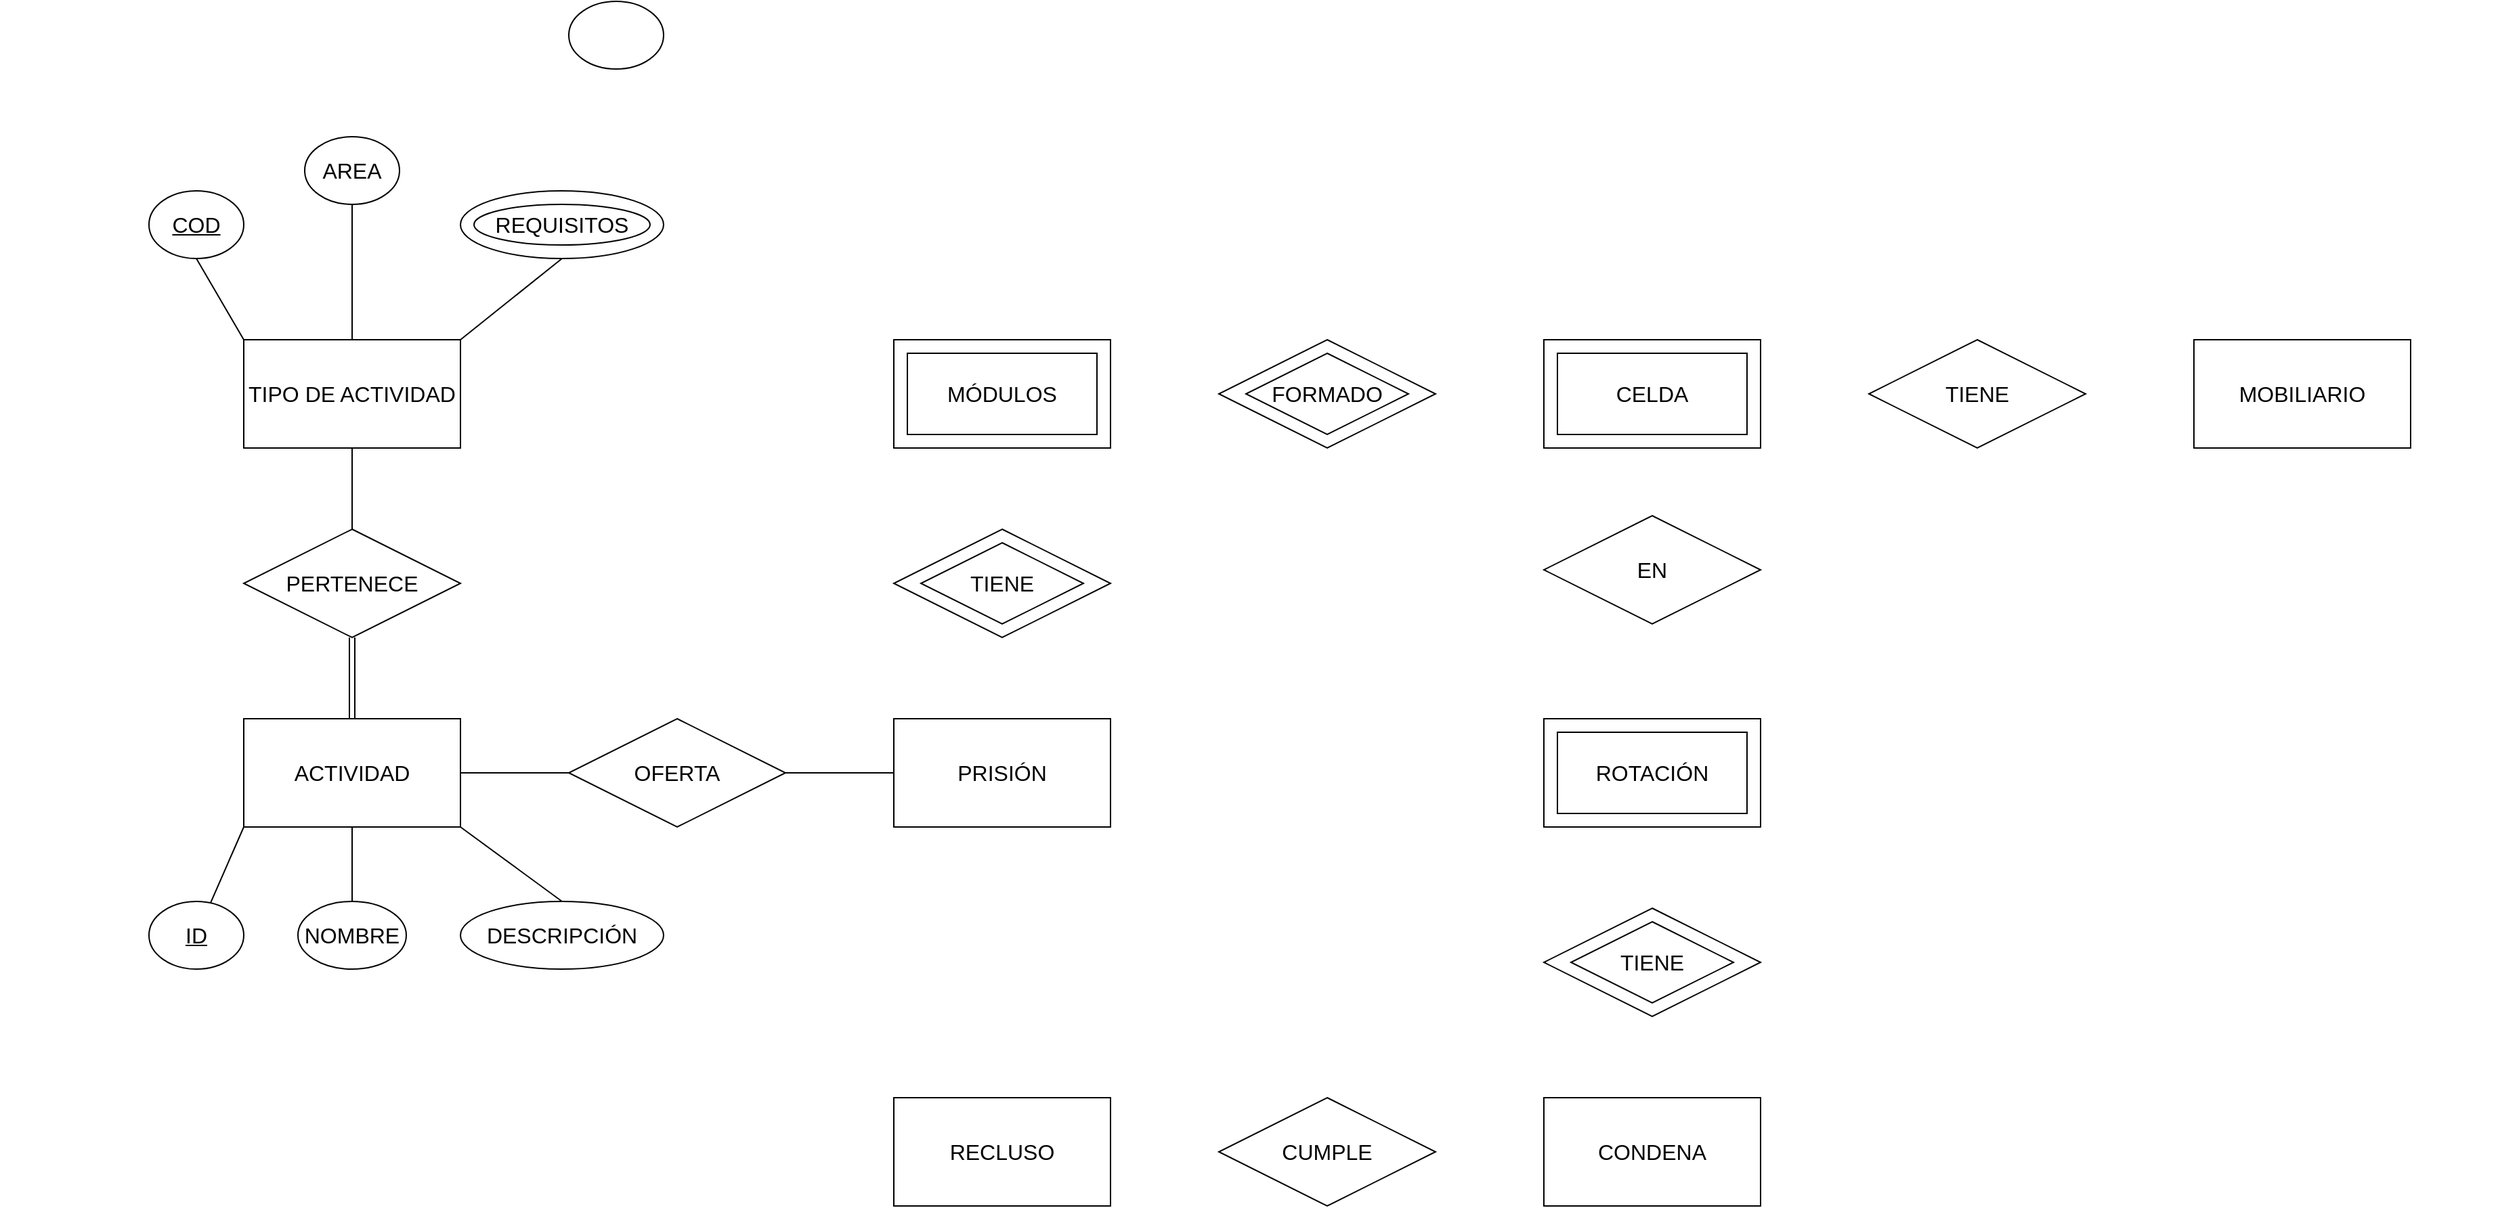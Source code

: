 <mxfile version="26.1.3">
  <diagram name="Página-1" id="jRDmlUZ_uzFS9k0_tg6w">
    <mxGraphModel dx="2063" dy="1753" grid="1" gridSize="10" guides="1" tooltips="1" connect="1" arrows="1" fold="1" page="0" pageScale="1" pageWidth="827" pageHeight="1169" math="0" shadow="0">
      <root>
        <mxCell id="0" />
        <mxCell id="1" parent="0" />
        <mxCell id="he8v4BmozgQcFDsXWOUc-1" value="" style="rounded=0;whiteSpace=wrap;html=1;" vertex="1" parent="1">
          <mxGeometry x="-560" y="-280" width="160" height="80" as="geometry" />
        </mxCell>
        <mxCell id="he8v4BmozgQcFDsXWOUc-2" value="TIPO DE ACTIVIDAD" style="text;strokeColor=none;fillColor=none;html=1;align=center;verticalAlign=middle;whiteSpace=wrap;rounded=0;fontSize=16;" vertex="1" parent="1">
          <mxGeometry x="-625" y="-270" width="290" height="60" as="geometry" />
        </mxCell>
        <mxCell id="he8v4BmozgQcFDsXWOUc-95" style="edgeStyle=none;curved=1;rounded=0;orthogonalLoop=1;jettySize=auto;html=1;exitX=1;exitY=1;exitDx=0;exitDy=0;entryX=0.5;entryY=0;entryDx=0;entryDy=0;fontSize=12;startSize=8;endSize=8;endArrow=none;startFill=0;" edge="1" parent="1" source="he8v4BmozgQcFDsXWOUc-3" target="he8v4BmozgQcFDsXWOUc-91">
          <mxGeometry relative="1" as="geometry" />
        </mxCell>
        <mxCell id="he8v4BmozgQcFDsXWOUc-3" value="" style="rounded=0;whiteSpace=wrap;html=1;" vertex="1" parent="1">
          <mxGeometry x="-560" width="160" height="80" as="geometry" />
        </mxCell>
        <mxCell id="he8v4BmozgQcFDsXWOUc-103" value="" style="edgeStyle=none;curved=1;rounded=0;orthogonalLoop=1;jettySize=auto;html=1;fontSize=12;startSize=8;endSize=8;endArrow=none;startFill=0;" edge="1" parent="1" source="he8v4BmozgQcFDsXWOUc-4" target="he8v4BmozgQcFDsXWOUc-14">
          <mxGeometry relative="1" as="geometry" />
        </mxCell>
        <mxCell id="he8v4BmozgQcFDsXWOUc-4" value="ACTIVIDAD" style="text;strokeColor=none;fillColor=none;html=1;align=center;verticalAlign=middle;whiteSpace=wrap;rounded=0;fontSize=16;" vertex="1" parent="1">
          <mxGeometry x="-560" y="10" width="160" height="60" as="geometry" />
        </mxCell>
        <mxCell id="he8v4BmozgQcFDsXWOUc-5" value="" style="rounded=0;whiteSpace=wrap;html=1;" vertex="1" parent="1">
          <mxGeometry x="-80" width="160" height="80" as="geometry" />
        </mxCell>
        <mxCell id="he8v4BmozgQcFDsXWOUc-6" value="PRISIÓN" style="text;strokeColor=none;fillColor=none;html=1;align=center;verticalAlign=middle;whiteSpace=wrap;rounded=0;fontSize=16;" vertex="1" parent="1">
          <mxGeometry x="-80" y="10" width="160" height="60" as="geometry" />
        </mxCell>
        <mxCell id="he8v4BmozgQcFDsXWOUc-98" style="edgeStyle=none;curved=1;rounded=0;orthogonalLoop=1;jettySize=auto;html=1;entryX=0.5;entryY=0;entryDx=0;entryDy=0;fontSize=12;endArrow=none;startFill=0;shape=link;" edge="1" parent="1" source="he8v4BmozgQcFDsXWOUc-7" target="he8v4BmozgQcFDsXWOUc-3">
          <mxGeometry relative="1" as="geometry" />
        </mxCell>
        <mxCell id="he8v4BmozgQcFDsXWOUc-7" value="" style="rhombus;whiteSpace=wrap;html=1;" vertex="1" parent="1">
          <mxGeometry x="-560" y="-140" width="160" height="80" as="geometry" />
        </mxCell>
        <mxCell id="he8v4BmozgQcFDsXWOUc-8" value="PERTENECE" style="text;strokeColor=none;fillColor=none;html=1;align=center;verticalAlign=middle;whiteSpace=wrap;rounded=0;fontSize=16;" vertex="1" parent="1">
          <mxGeometry x="-510" y="-115" width="60" height="30" as="geometry" />
        </mxCell>
        <mxCell id="he8v4BmozgQcFDsXWOUc-10" value="" style="endArrow=none;html=1;rounded=0;fontSize=12;startSize=8;endSize=8;curved=1;entryX=0.5;entryY=1;entryDx=0;entryDy=0;exitX=0.5;exitY=0;exitDx=0;exitDy=0;" edge="1" parent="1" source="he8v4BmozgQcFDsXWOUc-7" target="he8v4BmozgQcFDsXWOUc-1">
          <mxGeometry width="50" height="50" relative="1" as="geometry">
            <mxPoint x="-320" as="sourcePoint" />
            <mxPoint x="-490" y="-190" as="targetPoint" />
          </mxGeometry>
        </mxCell>
        <mxCell id="he8v4BmozgQcFDsXWOUc-101" value="" style="edgeStyle=none;curved=1;rounded=0;orthogonalLoop=1;jettySize=auto;html=1;fontSize=12;startSize=8;endSize=8;endArrow=none;startFill=0;" edge="1" parent="1" source="he8v4BmozgQcFDsXWOUc-14" target="he8v4BmozgQcFDsXWOUc-6">
          <mxGeometry relative="1" as="geometry" />
        </mxCell>
        <mxCell id="he8v4BmozgQcFDsXWOUc-14" value="" style="rhombus;whiteSpace=wrap;html=1;" vertex="1" parent="1">
          <mxGeometry x="-320" width="160" height="80" as="geometry" />
        </mxCell>
        <mxCell id="he8v4BmozgQcFDsXWOUc-15" value="OFERTA" style="text;strokeColor=none;fillColor=none;html=1;align=center;verticalAlign=middle;whiteSpace=wrap;rounded=0;fontSize=16;" vertex="1" parent="1">
          <mxGeometry x="-320" y="10" width="160" height="60" as="geometry" />
        </mxCell>
        <mxCell id="he8v4BmozgQcFDsXWOUc-16" value="" style="rounded=0;whiteSpace=wrap;html=1;" vertex="1" parent="1">
          <mxGeometry x="400" y="-280" width="160" height="80" as="geometry" />
        </mxCell>
        <mxCell id="he8v4BmozgQcFDsXWOUc-17" value="" style="rounded=0;whiteSpace=wrap;html=1;" vertex="1" parent="1">
          <mxGeometry x="-80" y="-280" width="160" height="80" as="geometry" />
        </mxCell>
        <mxCell id="he8v4BmozgQcFDsXWOUc-20" value="" style="rhombus;whiteSpace=wrap;html=1;fontStyle=1" vertex="1" parent="1">
          <mxGeometry x="-80" y="-140" width="160" height="80" as="geometry" />
        </mxCell>
        <mxCell id="he8v4BmozgQcFDsXWOUc-22" value="" style="rounded=0;whiteSpace=wrap;html=1;" vertex="1" parent="1">
          <mxGeometry x="-70" y="-270" width="140" height="60" as="geometry" />
        </mxCell>
        <mxCell id="he8v4BmozgQcFDsXWOUc-23" value="MÓDULOS" style="text;strokeColor=none;fillColor=none;html=1;align=center;verticalAlign=middle;whiteSpace=wrap;rounded=0;fontSize=16;" vertex="1" parent="1">
          <mxGeometry x="-145" y="-270" width="290" height="60" as="geometry" />
        </mxCell>
        <mxCell id="he8v4BmozgQcFDsXWOUc-25" value="" style="rhombus;whiteSpace=wrap;html=1;" vertex="1" parent="1">
          <mxGeometry x="-60" y="-130" width="120" height="60" as="geometry" />
        </mxCell>
        <mxCell id="he8v4BmozgQcFDsXWOUc-26" value="TIENE" style="text;strokeColor=none;fillColor=none;html=1;align=center;verticalAlign=middle;whiteSpace=wrap;rounded=0;fontSize=16;" vertex="1" parent="1">
          <mxGeometry x="-145" y="-130" width="290" height="60" as="geometry" />
        </mxCell>
        <mxCell id="he8v4BmozgQcFDsXWOUc-31" value="" style="rhombus;whiteSpace=wrap;html=1;" vertex="1" parent="1">
          <mxGeometry x="160" y="-280" width="160" height="80" as="geometry" />
        </mxCell>
        <mxCell id="he8v4BmozgQcFDsXWOUc-33" value="" style="rhombus;whiteSpace=wrap;html=1;" vertex="1" parent="1">
          <mxGeometry x="180" y="-270" width="120" height="60" as="geometry" />
        </mxCell>
        <mxCell id="he8v4BmozgQcFDsXWOUc-34" value="FORMADO" style="text;strokeColor=none;fillColor=none;html=1;align=center;verticalAlign=middle;whiteSpace=wrap;rounded=0;fontSize=16;" vertex="1" parent="1">
          <mxGeometry x="95" y="-270" width="290" height="60" as="geometry" />
        </mxCell>
        <mxCell id="he8v4BmozgQcFDsXWOUc-36" value="" style="rounded=0;whiteSpace=wrap;html=1;" vertex="1" parent="1">
          <mxGeometry x="410" y="-270" width="140" height="60" as="geometry" />
        </mxCell>
        <mxCell id="he8v4BmozgQcFDsXWOUc-37" value="CELDA" style="text;strokeColor=none;fillColor=none;html=1;align=center;verticalAlign=middle;whiteSpace=wrap;rounded=0;fontSize=16;" vertex="1" parent="1">
          <mxGeometry x="335" y="-270" width="290" height="60" as="geometry" />
        </mxCell>
        <mxCell id="he8v4BmozgQcFDsXWOUc-38" value="" style="rounded=0;whiteSpace=wrap;html=1;" vertex="1" parent="1">
          <mxGeometry x="400" width="160" height="80" as="geometry" />
        </mxCell>
        <mxCell id="he8v4BmozgQcFDsXWOUc-39" value="" style="rounded=0;whiteSpace=wrap;html=1;" vertex="1" parent="1">
          <mxGeometry x="410" y="10" width="140" height="60" as="geometry" />
        </mxCell>
        <mxCell id="he8v4BmozgQcFDsXWOUc-40" value="ROTACIÓN" style="text;strokeColor=none;fillColor=none;html=1;align=center;verticalAlign=middle;whiteSpace=wrap;rounded=0;fontSize=16;" vertex="1" parent="1">
          <mxGeometry x="335" y="10" width="290" height="60" as="geometry" />
        </mxCell>
        <mxCell id="he8v4BmozgQcFDsXWOUc-41" value="" style="rhombus;whiteSpace=wrap;html=1;" vertex="1" parent="1">
          <mxGeometry x="400" y="-150" width="160" height="80" as="geometry" />
        </mxCell>
        <mxCell id="he8v4BmozgQcFDsXWOUc-44" value="EN" style="text;strokeColor=none;fillColor=none;html=1;align=center;verticalAlign=middle;whiteSpace=wrap;rounded=0;fontSize=16;" vertex="1" parent="1">
          <mxGeometry x="335" y="-140" width="290" height="60" as="geometry" />
        </mxCell>
        <mxCell id="he8v4BmozgQcFDsXWOUc-45" value="" style="rounded=0;whiteSpace=wrap;html=1;" vertex="1" parent="1">
          <mxGeometry x="-80" y="280" width="160" height="80" as="geometry" />
        </mxCell>
        <mxCell id="he8v4BmozgQcFDsXWOUc-46" value="" style="rounded=0;whiteSpace=wrap;html=1;" vertex="1" parent="1">
          <mxGeometry x="400" y="280" width="160" height="80" as="geometry" />
        </mxCell>
        <mxCell id="he8v4BmozgQcFDsXWOUc-47" value="" style="rhombus;whiteSpace=wrap;html=1;" vertex="1" parent="1">
          <mxGeometry x="400" y="140" width="160" height="80" as="geometry" />
        </mxCell>
        <mxCell id="he8v4BmozgQcFDsXWOUc-48" value="CONDENA" style="text;strokeColor=none;fillColor=none;html=1;align=center;verticalAlign=middle;whiteSpace=wrap;rounded=0;fontSize=16;" vertex="1" parent="1">
          <mxGeometry x="335" y="290" width="290" height="60" as="geometry" />
        </mxCell>
        <mxCell id="he8v4BmozgQcFDsXWOUc-49" value="" style="rhombus;whiteSpace=wrap;html=1;" vertex="1" parent="1">
          <mxGeometry x="420" y="150" width="120" height="60" as="geometry" />
        </mxCell>
        <mxCell id="he8v4BmozgQcFDsXWOUc-51" value="TIENE" style="text;strokeColor=none;fillColor=none;html=1;align=center;verticalAlign=middle;whiteSpace=wrap;rounded=0;fontSize=16;" vertex="1" parent="1">
          <mxGeometry x="335" y="150" width="290" height="60" as="geometry" />
        </mxCell>
        <mxCell id="he8v4BmozgQcFDsXWOUc-52" value="RECLUSO" style="text;strokeColor=none;fillColor=none;html=1;align=center;verticalAlign=middle;whiteSpace=wrap;rounded=0;fontSize=16;" vertex="1" parent="1">
          <mxGeometry x="-145" y="290" width="290" height="60" as="geometry" />
        </mxCell>
        <mxCell id="he8v4BmozgQcFDsXWOUc-53" value="" style="rhombus;whiteSpace=wrap;html=1;" vertex="1" parent="1">
          <mxGeometry x="160" y="280" width="160" height="80" as="geometry" />
        </mxCell>
        <mxCell id="he8v4BmozgQcFDsXWOUc-54" value="CUMPLE" style="text;strokeColor=none;fillColor=none;html=1;align=center;verticalAlign=middle;whiteSpace=wrap;rounded=0;fontSize=16;" vertex="1" parent="1">
          <mxGeometry x="95" y="290" width="290" height="60" as="geometry" />
        </mxCell>
        <mxCell id="he8v4BmozgQcFDsXWOUc-55" value="" style="rounded=0;whiteSpace=wrap;html=1;" vertex="1" parent="1">
          <mxGeometry x="880" y="-280" width="160" height="80" as="geometry" />
        </mxCell>
        <mxCell id="he8v4BmozgQcFDsXWOUc-56" value="MOBILIARIO" style="text;strokeColor=none;fillColor=none;html=1;align=center;verticalAlign=middle;whiteSpace=wrap;rounded=0;fontSize=16;" vertex="1" parent="1">
          <mxGeometry x="815" y="-270" width="290" height="60" as="geometry" />
        </mxCell>
        <mxCell id="he8v4BmozgQcFDsXWOUc-58" value="" style="rhombus;whiteSpace=wrap;html=1;" vertex="1" parent="1">
          <mxGeometry x="640" y="-280" width="160" height="80" as="geometry" />
        </mxCell>
        <mxCell id="he8v4BmozgQcFDsXWOUc-59" value="TIENE" style="text;strokeColor=none;fillColor=none;html=1;align=center;verticalAlign=middle;whiteSpace=wrap;rounded=0;fontSize=16;" vertex="1" parent="1">
          <mxGeometry x="575" y="-270" width="290" height="60" as="geometry" />
        </mxCell>
        <mxCell id="he8v4BmozgQcFDsXWOUc-77" style="edgeStyle=none;curved=1;rounded=0;orthogonalLoop=1;jettySize=auto;html=1;entryX=0;entryY=0;entryDx=0;entryDy=0;fontSize=12;startSize=8;endSize=8;exitX=0.5;exitY=1;exitDx=0;exitDy=0;endArrow=none;startFill=0;" edge="1" parent="1" source="he8v4BmozgQcFDsXWOUc-60" target="he8v4BmozgQcFDsXWOUc-1">
          <mxGeometry relative="1" as="geometry" />
        </mxCell>
        <mxCell id="he8v4BmozgQcFDsXWOUc-60" value="" style="ellipse;whiteSpace=wrap;html=1;fontStyle=0" vertex="1" parent="1">
          <mxGeometry x="-630" y="-390" width="70" height="50" as="geometry" />
        </mxCell>
        <mxCell id="he8v4BmozgQcFDsXWOUc-63" value="&lt;u&gt;COD&lt;/u&gt;" style="text;strokeColor=none;fillColor=none;html=1;align=center;verticalAlign=middle;whiteSpace=wrap;rounded=0;fontSize=16;" vertex="1" parent="1">
          <mxGeometry x="-740" y="-395" width="290" height="60" as="geometry" />
        </mxCell>
        <mxCell id="he8v4BmozgQcFDsXWOUc-79" style="edgeStyle=none;curved=1;rounded=0;orthogonalLoop=1;jettySize=auto;html=1;exitX=0.5;exitY=1;exitDx=0;exitDy=0;entryX=1;entryY=0;entryDx=0;entryDy=0;fontSize=12;startSize=8;endSize=8;endArrow=none;startFill=0;" edge="1" parent="1" source="he8v4BmozgQcFDsXWOUc-65" target="he8v4BmozgQcFDsXWOUc-1">
          <mxGeometry relative="1" as="geometry" />
        </mxCell>
        <mxCell id="he8v4BmozgQcFDsXWOUc-65" value="" style="ellipse;whiteSpace=wrap;html=1;" vertex="1" parent="1">
          <mxGeometry x="-400" y="-390" width="150" height="50" as="geometry" />
        </mxCell>
        <mxCell id="he8v4BmozgQcFDsXWOUc-78" style="edgeStyle=none;curved=1;rounded=0;orthogonalLoop=1;jettySize=auto;html=1;fontSize=12;startSize=8;endSize=8;endArrow=none;startFill=0;" edge="1" parent="1" source="he8v4BmozgQcFDsXWOUc-66">
          <mxGeometry relative="1" as="geometry">
            <mxPoint x="-480" y="-280" as="targetPoint" />
          </mxGeometry>
        </mxCell>
        <mxCell id="he8v4BmozgQcFDsXWOUc-66" value="" style="ellipse;whiteSpace=wrap;html=1;" vertex="1" parent="1">
          <mxGeometry x="-515" y="-430" width="70" height="50" as="geometry" />
        </mxCell>
        <mxCell id="he8v4BmozgQcFDsXWOUc-67" value="AREA" style="text;strokeColor=none;fillColor=none;html=1;align=center;verticalAlign=middle;whiteSpace=wrap;rounded=0;fontSize=16;" vertex="1" parent="1">
          <mxGeometry x="-625" y="-435" width="290" height="60" as="geometry" />
        </mxCell>
        <mxCell id="he8v4BmozgQcFDsXWOUc-68" value="" style="ellipse;whiteSpace=wrap;html=1;" vertex="1" parent="1">
          <mxGeometry x="-320" y="-530" width="70" height="50" as="geometry" />
        </mxCell>
        <mxCell id="he8v4BmozgQcFDsXWOUc-71" value="" style="ellipse;whiteSpace=wrap;html=1;" vertex="1" parent="1">
          <mxGeometry x="-390" y="-380" width="130" height="30" as="geometry" />
        </mxCell>
        <mxCell id="he8v4BmozgQcFDsXWOUc-72" value="REQUISITOS" style="text;strokeColor=none;fillColor=none;html=1;align=center;verticalAlign=middle;whiteSpace=wrap;rounded=0;fontSize=16;" vertex="1" parent="1">
          <mxGeometry x="-470" y="-395" width="290" height="60" as="geometry" />
        </mxCell>
        <mxCell id="he8v4BmozgQcFDsXWOUc-93" style="edgeStyle=none;curved=1;rounded=0;orthogonalLoop=1;jettySize=auto;html=1;entryX=0;entryY=1;entryDx=0;entryDy=0;fontSize=12;startSize=8;endSize=8;endArrow=none;startFill=0;" edge="1" parent="1" source="he8v4BmozgQcFDsXWOUc-80" target="he8v4BmozgQcFDsXWOUc-3">
          <mxGeometry relative="1" as="geometry" />
        </mxCell>
        <mxCell id="he8v4BmozgQcFDsXWOUc-80" value="" style="ellipse;whiteSpace=wrap;html=1;fontStyle=0" vertex="1" parent="1">
          <mxGeometry x="-630" y="135" width="70" height="50" as="geometry" />
        </mxCell>
        <mxCell id="he8v4BmozgQcFDsXWOUc-94" style="edgeStyle=none;curved=1;rounded=0;orthogonalLoop=1;jettySize=auto;html=1;fontSize=12;startSize=8;endSize=8;endArrow=none;startFill=0;" edge="1" parent="1" source="he8v4BmozgQcFDsXWOUc-81" target="he8v4BmozgQcFDsXWOUc-3">
          <mxGeometry relative="1" as="geometry" />
        </mxCell>
        <mxCell id="he8v4BmozgQcFDsXWOUc-81" value="" style="ellipse;whiteSpace=wrap;html=1;" vertex="1" parent="1">
          <mxGeometry x="-520" y="135" width="80" height="50" as="geometry" />
        </mxCell>
        <mxCell id="he8v4BmozgQcFDsXWOUc-82" value="&lt;u&gt;ID&lt;/u&gt;" style="text;strokeColor=none;fillColor=none;html=1;align=center;verticalAlign=middle;whiteSpace=wrap;rounded=0;fontSize=16;" vertex="1" parent="1">
          <mxGeometry x="-740" y="130" width="290" height="60" as="geometry" />
        </mxCell>
        <mxCell id="he8v4BmozgQcFDsXWOUc-91" value="" style="ellipse;whiteSpace=wrap;html=1;" vertex="1" parent="1">
          <mxGeometry x="-400" y="135" width="150" height="50" as="geometry" />
        </mxCell>
        <mxCell id="he8v4BmozgQcFDsXWOUc-92" value="NOMBRE" style="text;strokeColor=none;fillColor=none;html=1;align=center;verticalAlign=middle;whiteSpace=wrap;rounded=0;fontSize=16;" vertex="1" parent="1">
          <mxGeometry x="-625" y="130" width="290" height="60" as="geometry" />
        </mxCell>
        <mxCell id="he8v4BmozgQcFDsXWOUc-97" value="DESCRIPCIÓN" style="text;strokeColor=none;fillColor=none;html=1;align=center;verticalAlign=middle;whiteSpace=wrap;rounded=0;fontSize=16;" vertex="1" parent="1">
          <mxGeometry x="-470" y="130" width="290" height="60" as="geometry" />
        </mxCell>
        <mxCell id="he8v4BmozgQcFDsXWOUc-99" style="edgeStyle=none;curved=1;rounded=0;orthogonalLoop=1;jettySize=auto;html=1;exitX=0;exitY=0.5;exitDx=0;exitDy=0;fontSize=12;startSize=8;endSize=8;" edge="1" parent="1" source="he8v4BmozgQcFDsXWOUc-6" target="he8v4BmozgQcFDsXWOUc-6">
          <mxGeometry relative="1" as="geometry" />
        </mxCell>
        <mxCell id="he8v4BmozgQcFDsXWOUc-102" style="edgeStyle=none;curved=1;rounded=0;orthogonalLoop=1;jettySize=auto;html=1;exitX=1;exitY=0.5;exitDx=0;exitDy=0;fontSize=12;startSize=8;endSize=8;" edge="1" parent="1" source="he8v4BmozgQcFDsXWOUc-4" target="he8v4BmozgQcFDsXWOUc-4">
          <mxGeometry relative="1" as="geometry" />
        </mxCell>
        <mxCell id="he8v4BmozgQcFDsXWOUc-104" style="edgeStyle=none;curved=1;rounded=0;orthogonalLoop=1;jettySize=auto;html=1;exitX=0;exitY=0.5;exitDx=0;exitDy=0;fontSize=12;startSize=8;endSize=8;" edge="1" parent="1" source="he8v4BmozgQcFDsXWOUc-15" target="he8v4BmozgQcFDsXWOUc-15">
          <mxGeometry relative="1" as="geometry" />
        </mxCell>
      </root>
    </mxGraphModel>
  </diagram>
</mxfile>
